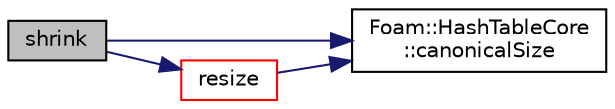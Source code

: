 digraph "shrink"
{
  bgcolor="transparent";
  edge [fontname="Helvetica",fontsize="10",labelfontname="Helvetica",labelfontsize="10"];
  node [fontname="Helvetica",fontsize="10",shape=record];
  rankdir="LR";
  Node1 [label="shrink",height=0.2,width=0.4,color="black", fillcolor="grey75", style="filled", fontcolor="black"];
  Node1 -> Node2 [color="midnightblue",fontsize="10",style="solid",fontname="Helvetica"];
  Node2 [label="Foam::HashTableCore\l::canonicalSize",height=0.2,width=0.4,color="black",URL="$a01002.html#a929b99f07ab644a066b274a57a2e70c7",tooltip="Return a canonical (power-of-two) size. "];
  Node1 -> Node3 [color="midnightblue",fontsize="10",style="solid",fontname="Helvetica"];
  Node3 [label="resize",height=0.2,width=0.4,color="red",URL="$a01001.html#ae697ea15032f01f89988bb8ada677832",tooltip="Resize the hash table for efficiency. "];
  Node3 -> Node2 [color="midnightblue",fontsize="10",style="solid",fontname="Helvetica"];
}
